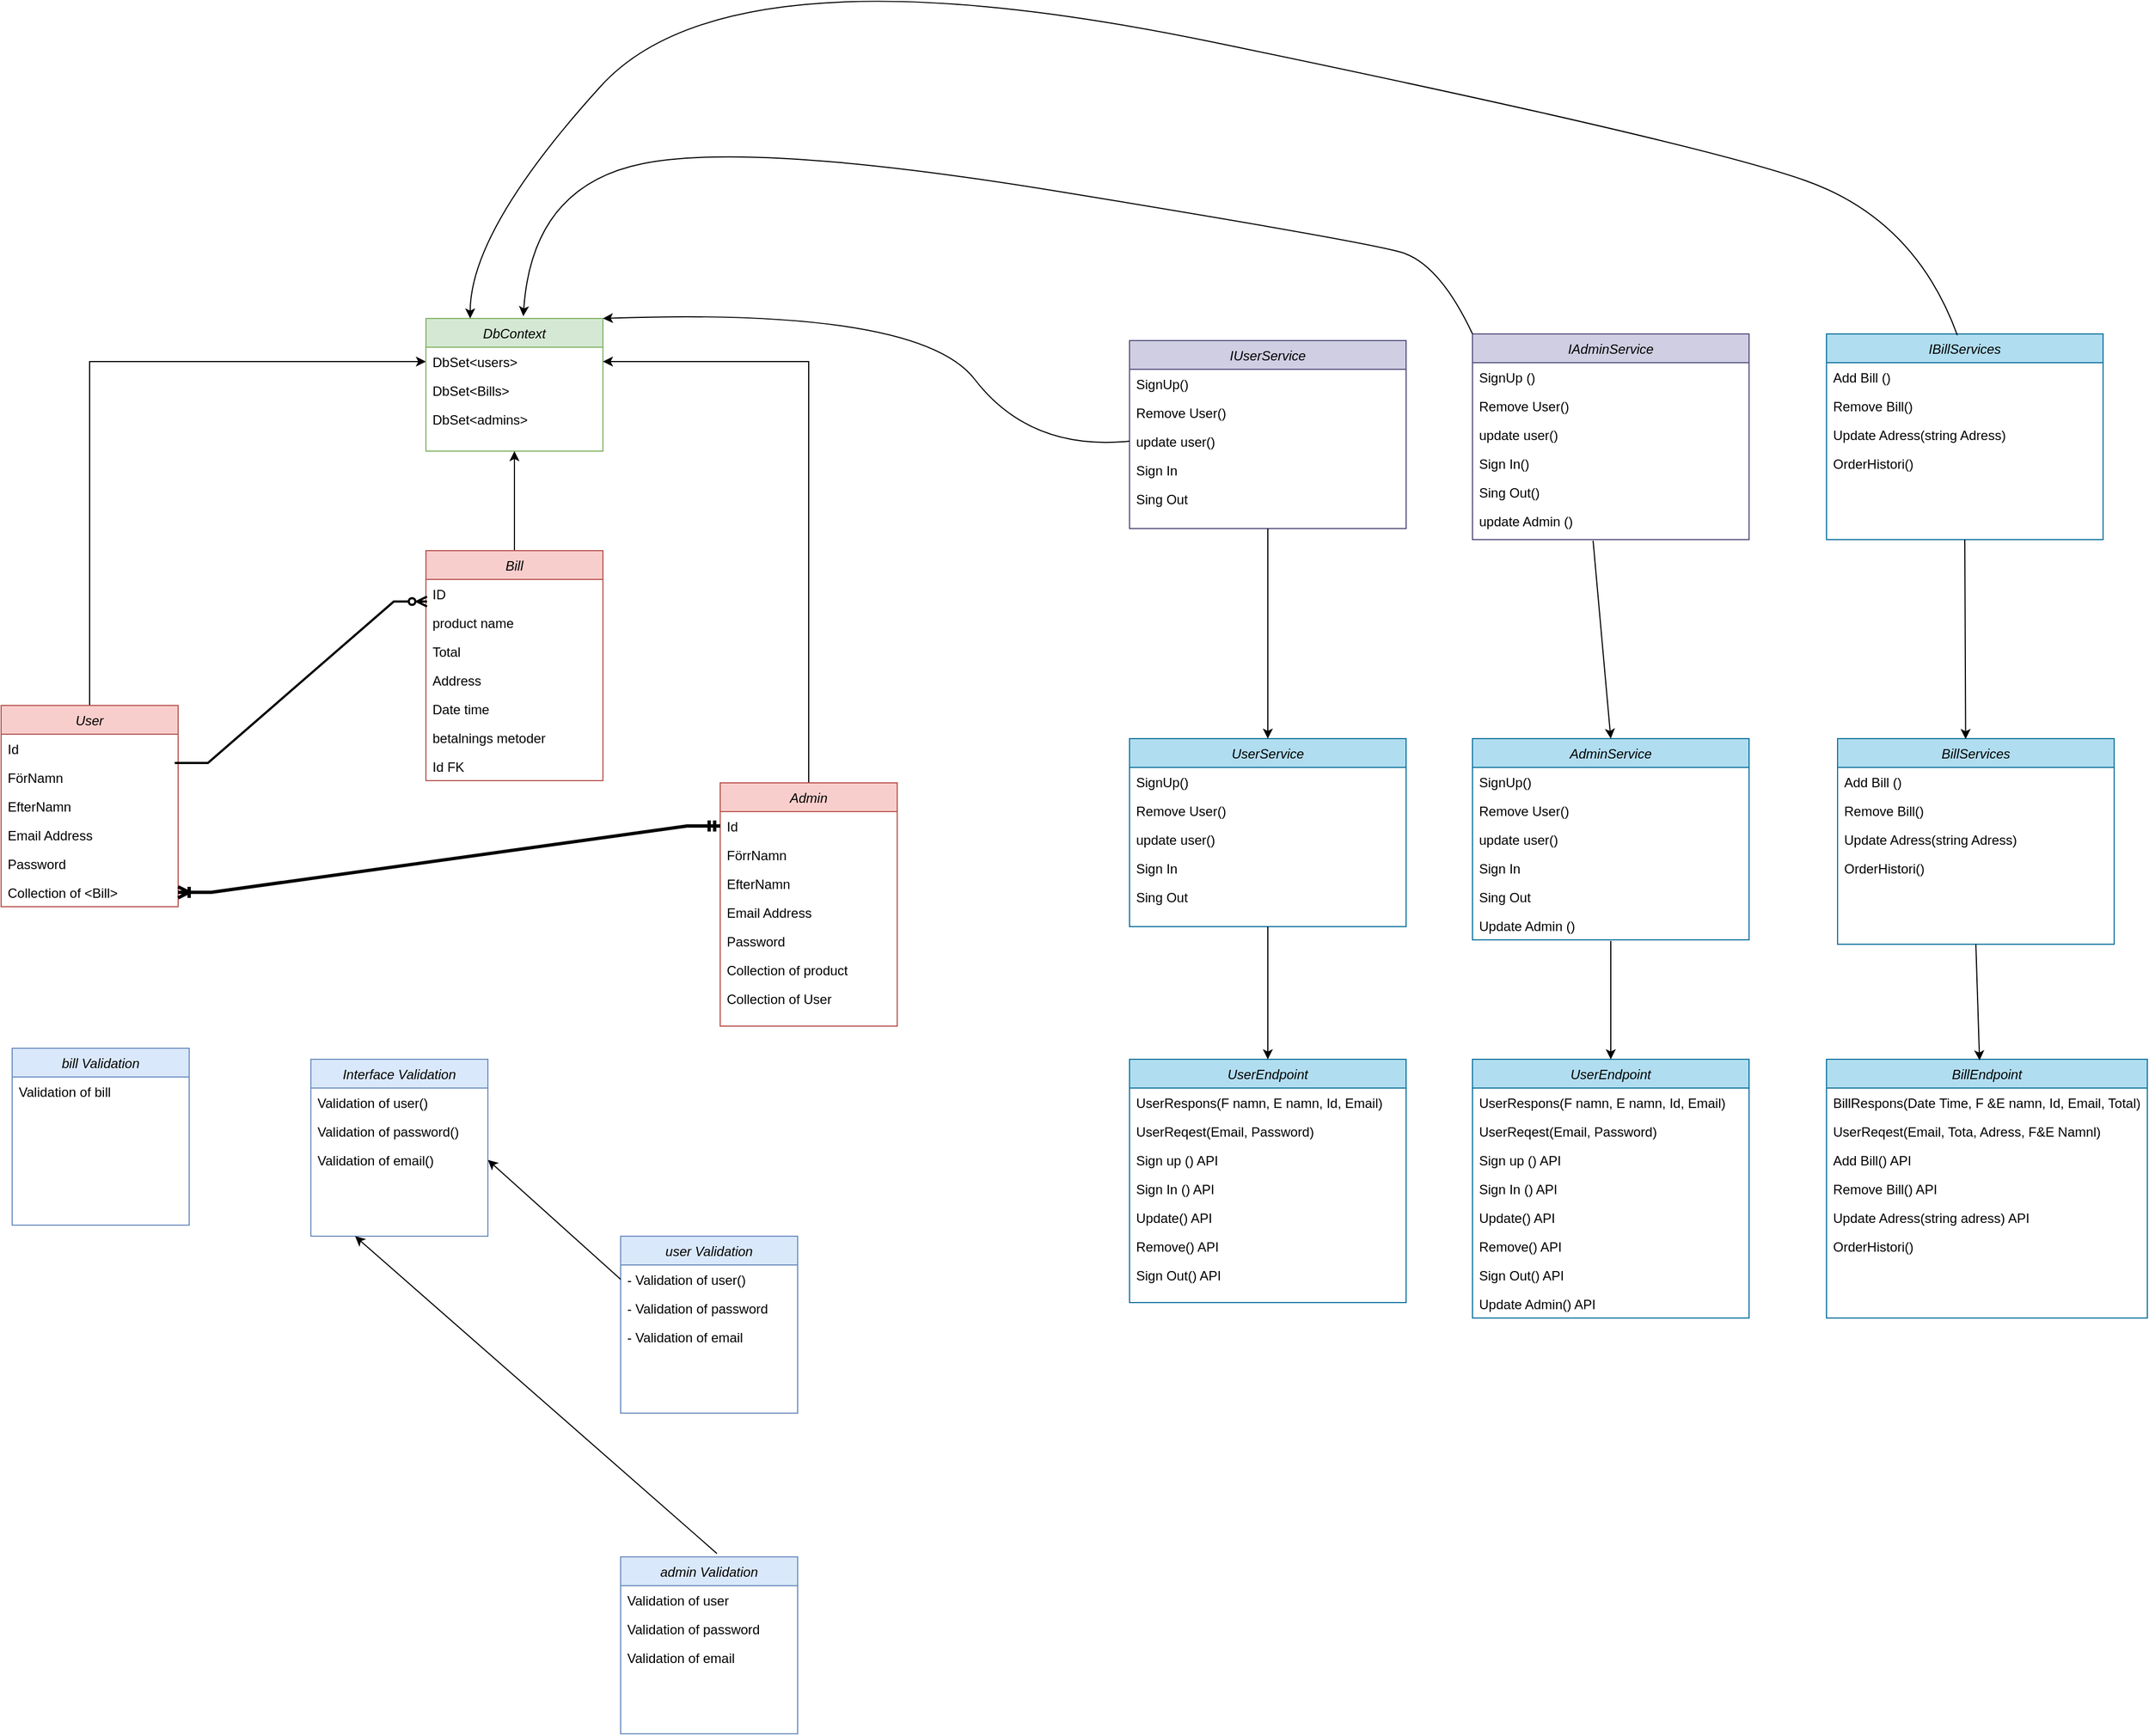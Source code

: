 <mxfile version="24.9.1" pages="3">
  <diagram id="C5RBs43oDa-KdzZeNtuy" name="Class diagram">
    <mxGraphModel dx="3585" dy="3139" grid="1" gridSize="10" guides="1" tooltips="1" connect="1" arrows="1" fold="1" page="1" pageScale="1" pageWidth="827" pageHeight="1169" math="0" shadow="0">
      <root>
        <mxCell id="WIyWlLk6GJQsqaUBKTNV-0" />
        <mxCell id="WIyWlLk6GJQsqaUBKTNV-1" parent="WIyWlLk6GJQsqaUBKTNV-0" />
        <mxCell id="Bd5RzdEb4boKIMRvsXRX-26" style="edgeStyle=orthogonalEdgeStyle;rounded=0;orthogonalLoop=1;jettySize=auto;html=1;exitX=0.5;exitY=0;exitDx=0;exitDy=0;entryX=0;entryY=0.5;entryDx=0;entryDy=0;" parent="WIyWlLk6GJQsqaUBKTNV-1" source="zkfFHV4jXpPFQw0GAbJ--0" target="Bd5RzdEb4boKIMRvsXRX-3" edge="1">
          <mxGeometry relative="1" as="geometry" />
        </mxCell>
        <mxCell id="zkfFHV4jXpPFQw0GAbJ--0" value="User" style="swimlane;fontStyle=2;align=center;verticalAlign=top;childLayout=stackLayout;horizontal=1;startSize=26;horizontalStack=0;resizeParent=1;resizeLast=0;collapsible=1;marginBottom=0;rounded=0;shadow=0;strokeWidth=1;fillColor=#f8cecc;strokeColor=#b85450;" parent="WIyWlLk6GJQsqaUBKTNV-1" vertex="1">
          <mxGeometry x="30" y="360" width="160" height="182" as="geometry">
            <mxRectangle x="30" y="360" width="160" height="26" as="alternateBounds" />
          </mxGeometry>
        </mxCell>
        <mxCell id="Bd5RzdEb4boKIMRvsXRX-32" value="Id" style="text;align=left;verticalAlign=top;spacingLeft=4;spacingRight=4;overflow=hidden;rotatable=0;points=[[0,0.5],[1,0.5]];portConstraint=eastwest;rounded=0;shadow=0;html=0;" parent="zkfFHV4jXpPFQw0GAbJ--0" vertex="1">
          <mxGeometry y="26" width="160" height="26" as="geometry" />
        </mxCell>
        <mxCell id="zkfFHV4jXpPFQw0GAbJ--1" value="FörNamn" style="text;align=left;verticalAlign=top;spacingLeft=4;spacingRight=4;overflow=hidden;rotatable=0;points=[[0,0.5],[1,0.5]];portConstraint=eastwest;" parent="zkfFHV4jXpPFQw0GAbJ--0" vertex="1">
          <mxGeometry y="52" width="160" height="26" as="geometry" />
        </mxCell>
        <mxCell id="zkfFHV4jXpPFQw0GAbJ--2" value="EfterNamn" style="text;align=left;verticalAlign=top;spacingLeft=4;spacingRight=4;overflow=hidden;rotatable=0;points=[[0,0.5],[1,0.5]];portConstraint=eastwest;rounded=0;shadow=0;html=0;" parent="zkfFHV4jXpPFQw0GAbJ--0" vertex="1">
          <mxGeometry y="78" width="160" height="26" as="geometry" />
        </mxCell>
        <mxCell id="zkfFHV4jXpPFQw0GAbJ--3" value="Email Address" style="text;align=left;verticalAlign=top;spacingLeft=4;spacingRight=4;overflow=hidden;rotatable=0;points=[[0,0.5],[1,0.5]];portConstraint=eastwest;rounded=0;shadow=0;html=0;" parent="zkfFHV4jXpPFQw0GAbJ--0" vertex="1">
          <mxGeometry y="104" width="160" height="26" as="geometry" />
        </mxCell>
        <mxCell id="Bd5RzdEb4boKIMRvsXRX-30" value="Password" style="text;align=left;verticalAlign=top;spacingLeft=4;spacingRight=4;overflow=hidden;rotatable=0;points=[[0,0.5],[1,0.5]];portConstraint=eastwest;rounded=0;shadow=0;html=0;" parent="zkfFHV4jXpPFQw0GAbJ--0" vertex="1">
          <mxGeometry y="130" width="160" height="26" as="geometry" />
        </mxCell>
        <mxCell id="Bd5RzdEb4boKIMRvsXRX-38" value="Collection of &lt;Bill&gt;" style="text;align=left;verticalAlign=top;spacingLeft=4;spacingRight=4;overflow=hidden;rotatable=0;points=[[0,0.5],[1,0.5]];portConstraint=eastwest;rounded=0;shadow=0;html=0;" parent="zkfFHV4jXpPFQw0GAbJ--0" vertex="1">
          <mxGeometry y="156" width="160" height="26" as="geometry" />
        </mxCell>
        <mxCell id="Bd5RzdEb4boKIMRvsXRX-1" value="DbContext" style="swimlane;fontStyle=2;align=center;verticalAlign=top;childLayout=stackLayout;horizontal=1;startSize=26;horizontalStack=0;resizeParent=1;resizeLast=0;collapsible=1;marginBottom=0;rounded=0;shadow=0;strokeWidth=1;fillColor=#d5e8d4;strokeColor=#82b366;" parent="WIyWlLk6GJQsqaUBKTNV-1" vertex="1">
          <mxGeometry x="414" y="10" width="160" height="120" as="geometry">
            <mxRectangle x="230" y="140" width="160" height="26" as="alternateBounds" />
          </mxGeometry>
        </mxCell>
        <mxCell id="Bd5RzdEb4boKIMRvsXRX-3" value="DbSet&lt;users&gt;" style="text;align=left;verticalAlign=top;spacingLeft=4;spacingRight=4;overflow=hidden;rotatable=0;points=[[0,0.5],[1,0.5]];portConstraint=eastwest;rounded=0;shadow=0;html=0;" parent="Bd5RzdEb4boKIMRvsXRX-1" vertex="1">
          <mxGeometry y="26" width="160" height="26" as="geometry" />
        </mxCell>
        <mxCell id="Bd5RzdEb4boKIMRvsXRX-47" value="DbSet&lt;Bills&gt;" style="text;align=left;verticalAlign=top;spacingLeft=4;spacingRight=4;overflow=hidden;rotatable=0;points=[[0,0.5],[1,0.5]];portConstraint=eastwest;rounded=0;shadow=0;html=0;" parent="Bd5RzdEb4boKIMRvsXRX-1" vertex="1">
          <mxGeometry y="52" width="160" height="26" as="geometry" />
        </mxCell>
        <mxCell id="Bd5RzdEb4boKIMRvsXRX-48" value="DbSet&lt;admins&gt;" style="text;align=left;verticalAlign=top;spacingLeft=4;spacingRight=4;overflow=hidden;rotatable=0;points=[[0,0.5],[1,0.5]];portConstraint=eastwest;rounded=0;shadow=0;html=0;" parent="Bd5RzdEb4boKIMRvsXRX-1" vertex="1">
          <mxGeometry y="78" width="160" height="26" as="geometry" />
        </mxCell>
        <mxCell id="Bd5RzdEb4boKIMRvsXRX-27" style="edgeStyle=orthogonalEdgeStyle;rounded=0;orthogonalLoop=1;jettySize=auto;html=1;exitX=0.5;exitY=0;exitDx=0;exitDy=0;entryX=0.5;entryY=1;entryDx=0;entryDy=0;" parent="WIyWlLk6GJQsqaUBKTNV-1" source="Bd5RzdEb4boKIMRvsXRX-8" target="Bd5RzdEb4boKIMRvsXRX-1" edge="1">
          <mxGeometry relative="1" as="geometry" />
        </mxCell>
        <mxCell id="Bd5RzdEb4boKIMRvsXRX-8" value="Bill" style="swimlane;fontStyle=2;align=center;verticalAlign=top;childLayout=stackLayout;horizontal=1;startSize=26;horizontalStack=0;resizeParent=1;resizeLast=0;collapsible=1;marginBottom=0;rounded=0;shadow=0;strokeWidth=1;fillColor=#f8cecc;strokeColor=#b85450;" parent="WIyWlLk6GJQsqaUBKTNV-1" vertex="1">
          <mxGeometry x="414" y="220" width="160" height="208" as="geometry">
            <mxRectangle x="414" y="220" width="160" height="26" as="alternateBounds" />
          </mxGeometry>
        </mxCell>
        <mxCell id="Bd5RzdEb4boKIMRvsXRX-9" value="ID" style="text;align=left;verticalAlign=top;spacingLeft=4;spacingRight=4;overflow=hidden;rotatable=0;points=[[0,0.5],[1,0.5]];portConstraint=eastwest;" parent="Bd5RzdEb4boKIMRvsXRX-8" vertex="1">
          <mxGeometry y="26" width="160" height="26" as="geometry" />
        </mxCell>
        <mxCell id="Bd5RzdEb4boKIMRvsXRX-10" value="product name" style="text;align=left;verticalAlign=top;spacingLeft=4;spacingRight=4;overflow=hidden;rotatable=0;points=[[0,0.5],[1,0.5]];portConstraint=eastwest;rounded=0;shadow=0;html=0;" parent="Bd5RzdEb4boKIMRvsXRX-8" vertex="1">
          <mxGeometry y="52" width="160" height="26" as="geometry" />
        </mxCell>
        <mxCell id="Bd5RzdEb4boKIMRvsXRX-37" value="Total" style="text;align=left;verticalAlign=top;spacingLeft=4;spacingRight=4;overflow=hidden;rotatable=0;points=[[0,0.5],[1,0.5]];portConstraint=eastwest;rounded=0;shadow=0;html=0;" parent="Bd5RzdEb4boKIMRvsXRX-8" vertex="1">
          <mxGeometry y="78" width="160" height="26" as="geometry" />
        </mxCell>
        <mxCell id="Bd5RzdEb4boKIMRvsXRX-11" value="Address" style="text;align=left;verticalAlign=top;spacingLeft=4;spacingRight=4;overflow=hidden;rotatable=0;points=[[0,0.5],[1,0.5]];portConstraint=eastwest;rounded=0;shadow=0;html=0;" parent="Bd5RzdEb4boKIMRvsXRX-8" vertex="1">
          <mxGeometry y="104" width="160" height="26" as="geometry" />
        </mxCell>
        <mxCell id="Bd5RzdEb4boKIMRvsXRX-33" value="Date time " style="text;align=left;verticalAlign=top;spacingLeft=4;spacingRight=4;overflow=hidden;rotatable=0;points=[[0,0.5],[1,0.5]];portConstraint=eastwest;rounded=0;shadow=0;html=0;" parent="Bd5RzdEb4boKIMRvsXRX-8" vertex="1">
          <mxGeometry y="130" width="160" height="26" as="geometry" />
        </mxCell>
        <mxCell id="Bd5RzdEb4boKIMRvsXRX-49" value="betalnings metoder" style="text;align=left;verticalAlign=top;spacingLeft=4;spacingRight=4;overflow=hidden;rotatable=0;points=[[0,0.5],[1,0.5]];portConstraint=eastwest;rounded=0;shadow=0;html=0;" parent="Bd5RzdEb4boKIMRvsXRX-8" vertex="1">
          <mxGeometry y="156" width="160" height="26" as="geometry" />
        </mxCell>
        <mxCell id="Bd5RzdEb4boKIMRvsXRX-39" value="Id FK " style="text;align=left;verticalAlign=top;spacingLeft=4;spacingRight=4;overflow=hidden;rotatable=0;points=[[0,0.5],[1,0.5]];portConstraint=eastwest;rounded=0;shadow=0;html=0;" parent="Bd5RzdEb4boKIMRvsXRX-8" vertex="1">
          <mxGeometry y="182" width="160" height="26" as="geometry" />
        </mxCell>
        <mxCell id="Bd5RzdEb4boKIMRvsXRX-28" style="edgeStyle=orthogonalEdgeStyle;rounded=0;orthogonalLoop=1;jettySize=auto;html=1;exitX=0.5;exitY=0;exitDx=0;exitDy=0;entryX=1;entryY=0.5;entryDx=0;entryDy=0;" parent="WIyWlLk6GJQsqaUBKTNV-1" source="Bd5RzdEb4boKIMRvsXRX-14" target="Bd5RzdEb4boKIMRvsXRX-3" edge="1">
          <mxGeometry relative="1" as="geometry" />
        </mxCell>
        <mxCell id="Bd5RzdEb4boKIMRvsXRX-14" value="Admin" style="swimlane;fontStyle=2;align=center;verticalAlign=top;childLayout=stackLayout;horizontal=1;startSize=26;horizontalStack=0;resizeParent=1;resizeLast=0;collapsible=1;marginBottom=0;rounded=0;shadow=0;strokeWidth=1;fillColor=#f8cecc;strokeColor=#b85450;" parent="WIyWlLk6GJQsqaUBKTNV-1" vertex="1">
          <mxGeometry x="680" y="430" width="160" height="220" as="geometry">
            <mxRectangle x="680" y="430" width="160" height="26" as="alternateBounds" />
          </mxGeometry>
        </mxCell>
        <mxCell id="Bd5RzdEb4boKIMRvsXRX-15" value="Id" style="text;align=left;verticalAlign=top;spacingLeft=4;spacingRight=4;overflow=hidden;rotatable=0;points=[[0,0.5],[1,0.5]];portConstraint=eastwest;" parent="Bd5RzdEb4boKIMRvsXRX-14" vertex="1">
          <mxGeometry y="26" width="160" height="26" as="geometry" />
        </mxCell>
        <mxCell id="Bd5RzdEb4boKIMRvsXRX-16" value="FörrNamn" style="text;align=left;verticalAlign=top;spacingLeft=4;spacingRight=4;overflow=hidden;rotatable=0;points=[[0,0.5],[1,0.5]];portConstraint=eastwest;rounded=0;shadow=0;html=0;" parent="Bd5RzdEb4boKIMRvsXRX-14" vertex="1">
          <mxGeometry y="52" width="160" height="26" as="geometry" />
        </mxCell>
        <mxCell id="Bd5RzdEb4boKIMRvsXRX-17" value="EfterNamn" style="text;align=left;verticalAlign=top;spacingLeft=4;spacingRight=4;overflow=hidden;rotatable=0;points=[[0,0.5],[1,0.5]];portConstraint=eastwest;rounded=0;shadow=0;html=0;" parent="Bd5RzdEb4boKIMRvsXRX-14" vertex="1">
          <mxGeometry y="78" width="160" height="26" as="geometry" />
        </mxCell>
        <mxCell id="Bd5RzdEb4boKIMRvsXRX-40" value="Email Address" style="text;align=left;verticalAlign=top;spacingLeft=4;spacingRight=4;overflow=hidden;rotatable=0;points=[[0,0.5],[1,0.5]];portConstraint=eastwest;rounded=0;shadow=0;html=0;" parent="Bd5RzdEb4boKIMRvsXRX-14" vertex="1">
          <mxGeometry y="104" width="160" height="26" as="geometry" />
        </mxCell>
        <mxCell id="Bd5RzdEb4boKIMRvsXRX-41" value="Password" style="text;align=left;verticalAlign=top;spacingLeft=4;spacingRight=4;overflow=hidden;rotatable=0;points=[[0,0.5],[1,0.5]];portConstraint=eastwest;rounded=0;shadow=0;html=0;" parent="Bd5RzdEb4boKIMRvsXRX-14" vertex="1">
          <mxGeometry y="130" width="160" height="26" as="geometry" />
        </mxCell>
        <mxCell id="Bd5RzdEb4boKIMRvsXRX-43" value="Collection of product " style="text;align=left;verticalAlign=top;spacingLeft=4;spacingRight=4;overflow=hidden;rotatable=0;points=[[0,0.5],[1,0.5]];portConstraint=eastwest;rounded=0;shadow=0;html=0;" parent="Bd5RzdEb4boKIMRvsXRX-14" vertex="1">
          <mxGeometry y="156" width="160" height="26" as="geometry" />
        </mxCell>
        <mxCell id="Bd5RzdEb4boKIMRvsXRX-44" value="Collection of User " style="text;align=left;verticalAlign=top;spacingLeft=4;spacingRight=4;overflow=hidden;rotatable=0;points=[[0,0.5],[1,0.5]];portConstraint=eastwest;rounded=0;shadow=0;html=0;" parent="Bd5RzdEb4boKIMRvsXRX-14" vertex="1">
          <mxGeometry y="182" width="160" height="26" as="geometry" />
        </mxCell>
        <mxCell id="Bd5RzdEb4boKIMRvsXRX-34" value="" style="edgeStyle=entityRelationEdgeStyle;fontSize=12;html=1;endArrow=ERzeroToMany;endFill=1;rounded=0;exitX=0.981;exitY=1;exitDx=0;exitDy=0;exitPerimeter=0;strokeWidth=2;entryX=0.006;entryY=0.769;entryDx=0;entryDy=0;entryPerimeter=0;" parent="WIyWlLk6GJQsqaUBKTNV-1" source="Bd5RzdEb4boKIMRvsXRX-32" target="Bd5RzdEb4boKIMRvsXRX-9" edge="1">
          <mxGeometry width="100" height="100" relative="1" as="geometry">
            <mxPoint x="310" y="460" as="sourcePoint" />
            <mxPoint x="410" y="360" as="targetPoint" />
          </mxGeometry>
        </mxCell>
        <mxCell id="Bd5RzdEb4boKIMRvsXRX-46" value="" style="edgeStyle=entityRelationEdgeStyle;fontSize=12;html=1;endArrow=ERoneToMany;startArrow=ERmandOne;rounded=0;strokeWidth=3;entryX=1;entryY=0.5;entryDx=0;entryDy=0;" parent="WIyWlLk6GJQsqaUBKTNV-1" source="Bd5RzdEb4boKIMRvsXRX-15" target="Bd5RzdEb4boKIMRvsXRX-38" edge="1">
          <mxGeometry width="100" height="100" relative="1" as="geometry">
            <mxPoint x="880" y="511.99" as="sourcePoint" />
            <mxPoint x="200" y="481.998" as="targetPoint" />
          </mxGeometry>
        </mxCell>
        <mxCell id="Bd5RzdEb4boKIMRvsXRX-50" value="Interface Validation" style="swimlane;fontStyle=2;align=center;verticalAlign=top;childLayout=stackLayout;horizontal=1;startSize=26;horizontalStack=0;resizeParent=1;resizeLast=0;collapsible=1;marginBottom=0;rounded=0;shadow=0;strokeWidth=1;fillColor=#dae8fc;strokeColor=#6c8ebf;" parent="WIyWlLk6GJQsqaUBKTNV-1" vertex="1">
          <mxGeometry x="310" y="680" width="160" height="160" as="geometry">
            <mxRectangle x="310" y="680" width="160" height="26" as="alternateBounds" />
          </mxGeometry>
        </mxCell>
        <mxCell id="Bd5RzdEb4boKIMRvsXRX-51" value="Validation of user()" style="text;align=left;verticalAlign=top;spacingLeft=4;spacingRight=4;overflow=hidden;rotatable=0;points=[[0,0.5],[1,0.5]];portConstraint=eastwest;rounded=0;shadow=0;html=0;" parent="Bd5RzdEb4boKIMRvsXRX-50" vertex="1">
          <mxGeometry y="26" width="160" height="26" as="geometry" />
        </mxCell>
        <mxCell id="Bd5RzdEb4boKIMRvsXRX-54" value="Validation of password()" style="text;align=left;verticalAlign=top;spacingLeft=4;spacingRight=4;overflow=hidden;rotatable=0;points=[[0,0.5],[1,0.5]];portConstraint=eastwest;rounded=0;shadow=0;html=0;" parent="Bd5RzdEb4boKIMRvsXRX-50" vertex="1">
          <mxGeometry y="52" width="160" height="26" as="geometry" />
        </mxCell>
        <mxCell id="Bd5RzdEb4boKIMRvsXRX-55" value="Validation of email()" style="text;align=left;verticalAlign=top;spacingLeft=4;spacingRight=4;overflow=hidden;rotatable=0;points=[[0,0.5],[1,0.5]];portConstraint=eastwest;rounded=0;shadow=0;html=0;" parent="Bd5RzdEb4boKIMRvsXRX-50" vertex="1">
          <mxGeometry y="78" width="160" height="26" as="geometry" />
        </mxCell>
        <mxCell id="Bd5RzdEb4boKIMRvsXRX-57" value="user Validation" style="swimlane;fontStyle=2;align=center;verticalAlign=top;childLayout=stackLayout;horizontal=1;startSize=26;horizontalStack=0;resizeParent=1;resizeLast=0;collapsible=1;marginBottom=0;rounded=0;shadow=0;strokeWidth=1;fillColor=#dae8fc;strokeColor=#6c8ebf;" parent="WIyWlLk6GJQsqaUBKTNV-1" vertex="1">
          <mxGeometry x="590" y="840" width="160" height="160" as="geometry">
            <mxRectangle x="590" y="840" width="160" height="26" as="alternateBounds" />
          </mxGeometry>
        </mxCell>
        <mxCell id="Bd5RzdEb4boKIMRvsXRX-58" value="- Validation of user()" style="text;align=left;verticalAlign=top;spacingLeft=4;spacingRight=4;overflow=hidden;rotatable=0;points=[[0,0.5],[1,0.5]];portConstraint=eastwest;rounded=0;shadow=0;html=0;" parent="Bd5RzdEb4boKIMRvsXRX-57" vertex="1">
          <mxGeometry y="26" width="160" height="26" as="geometry" />
        </mxCell>
        <mxCell id="Bd5RzdEb4boKIMRvsXRX-60" value="- Validation of password" style="text;align=left;verticalAlign=top;spacingLeft=4;spacingRight=4;overflow=hidden;rotatable=0;points=[[0,0.5],[1,0.5]];portConstraint=eastwest;rounded=0;shadow=0;html=0;" parent="Bd5RzdEb4boKIMRvsXRX-57" vertex="1">
          <mxGeometry y="52" width="160" height="26" as="geometry" />
        </mxCell>
        <mxCell id="Bd5RzdEb4boKIMRvsXRX-61" value="- Validation of email" style="text;align=left;verticalAlign=top;spacingLeft=4;spacingRight=4;overflow=hidden;rotatable=0;points=[[0,0.5],[1,0.5]];portConstraint=eastwest;rounded=0;shadow=0;html=0;" parent="Bd5RzdEb4boKIMRvsXRX-57" vertex="1">
          <mxGeometry y="78" width="160" height="26" as="geometry" />
        </mxCell>
        <mxCell id="Bd5RzdEb4boKIMRvsXRX-62" value="admin Validation" style="swimlane;fontStyle=2;align=center;verticalAlign=top;childLayout=stackLayout;horizontal=1;startSize=26;horizontalStack=0;resizeParent=1;resizeLast=0;collapsible=1;marginBottom=0;rounded=0;shadow=0;strokeWidth=1;fillColor=#dae8fc;strokeColor=#6c8ebf;" parent="WIyWlLk6GJQsqaUBKTNV-1" vertex="1">
          <mxGeometry x="590" y="1130" width="160" height="160" as="geometry">
            <mxRectangle x="590" y="1130" width="160" height="26" as="alternateBounds" />
          </mxGeometry>
        </mxCell>
        <mxCell id="Bd5RzdEb4boKIMRvsXRX-63" value="Validation of user" style="text;align=left;verticalAlign=top;spacingLeft=4;spacingRight=4;overflow=hidden;rotatable=0;points=[[0,0.5],[1,0.5]];portConstraint=eastwest;rounded=0;shadow=0;html=0;" parent="Bd5RzdEb4boKIMRvsXRX-62" vertex="1">
          <mxGeometry y="26" width="160" height="26" as="geometry" />
        </mxCell>
        <mxCell id="Bd5RzdEb4boKIMRvsXRX-65" value="Validation of password" style="text;align=left;verticalAlign=top;spacingLeft=4;spacingRight=4;overflow=hidden;rotatable=0;points=[[0,0.5],[1,0.5]];portConstraint=eastwest;rounded=0;shadow=0;html=0;" parent="Bd5RzdEb4boKIMRvsXRX-62" vertex="1">
          <mxGeometry y="52" width="160" height="26" as="geometry" />
        </mxCell>
        <mxCell id="Bd5RzdEb4boKIMRvsXRX-66" value="Validation of email" style="text;align=left;verticalAlign=top;spacingLeft=4;spacingRight=4;overflow=hidden;rotatable=0;points=[[0,0.5],[1,0.5]];portConstraint=eastwest;rounded=0;shadow=0;html=0;" parent="Bd5RzdEb4boKIMRvsXRX-62" vertex="1">
          <mxGeometry y="78" width="160" height="26" as="geometry" />
        </mxCell>
        <mxCell id="Bd5RzdEb4boKIMRvsXRX-67" value="bill Validation" style="swimlane;fontStyle=2;align=center;verticalAlign=top;childLayout=stackLayout;horizontal=1;startSize=26;horizontalStack=0;resizeParent=1;resizeLast=0;collapsible=1;marginBottom=0;rounded=0;shadow=0;strokeWidth=1;fillColor=#dae8fc;strokeColor=#6c8ebf;" parent="WIyWlLk6GJQsqaUBKTNV-1" vertex="1">
          <mxGeometry x="40" y="670" width="160" height="160" as="geometry">
            <mxRectangle x="40" y="670" width="160" height="26" as="alternateBounds" />
          </mxGeometry>
        </mxCell>
        <mxCell id="Bd5RzdEb4boKIMRvsXRX-69" value="Validation of bill" style="text;align=left;verticalAlign=top;spacingLeft=4;spacingRight=4;overflow=hidden;rotatable=0;points=[[0,0.5],[1,0.5]];portConstraint=eastwest;rounded=0;shadow=0;html=0;" parent="Bd5RzdEb4boKIMRvsXRX-67" vertex="1">
          <mxGeometry y="26" width="160" height="26" as="geometry" />
        </mxCell>
        <mxCell id="Bd5RzdEb4boKIMRvsXRX-76" value="" style="endArrow=classic;html=1;rounded=0;entryX=0.25;entryY=1;entryDx=0;entryDy=0;exitX=0.544;exitY=-0.019;exitDx=0;exitDy=0;exitPerimeter=0;" parent="WIyWlLk6GJQsqaUBKTNV-1" source="Bd5RzdEb4boKIMRvsXRX-62" target="Bd5RzdEb4boKIMRvsXRX-50" edge="1">
          <mxGeometry width="50" height="50" relative="1" as="geometry">
            <mxPoint x="240" y="880" as="sourcePoint" />
            <mxPoint x="290" y="830" as="targetPoint" />
          </mxGeometry>
        </mxCell>
        <mxCell id="Bd5RzdEb4boKIMRvsXRX-77" value="" style="endArrow=classic;html=1;rounded=0;entryX=1;entryY=0.5;entryDx=0;entryDy=0;exitX=0;exitY=0.5;exitDx=0;exitDy=0;" parent="WIyWlLk6GJQsqaUBKTNV-1" source="Bd5RzdEb4boKIMRvsXRX-58" target="Bd5RzdEb4boKIMRvsXRX-55" edge="1">
          <mxGeometry width="50" height="50" relative="1" as="geometry">
            <mxPoint x="524" y="840" as="sourcePoint" />
            <mxPoint x="574" y="790" as="targetPoint" />
          </mxGeometry>
        </mxCell>
        <mxCell id="Bd5RzdEb4boKIMRvsXRX-78" value="UserEndpoint" style="swimlane;fontStyle=2;align=center;verticalAlign=top;childLayout=stackLayout;horizontal=1;startSize=26;horizontalStack=0;resizeParent=1;resizeLast=0;collapsible=1;marginBottom=0;rounded=0;shadow=0;strokeWidth=1;fillColor=#b1ddf0;strokeColor=#10739e;" parent="WIyWlLk6GJQsqaUBKTNV-1" vertex="1">
          <mxGeometry x="1050" y="680" width="250" height="220" as="geometry">
            <mxRectangle x="1050" y="680" width="160" height="26" as="alternateBounds" />
          </mxGeometry>
        </mxCell>
        <mxCell id="Bd5RzdEb4boKIMRvsXRX-79" value="UserRespons(F namn, E namn, Id, Email)" style="text;align=left;verticalAlign=top;spacingLeft=4;spacingRight=4;overflow=hidden;rotatable=0;points=[[0,0.5],[1,0.5]];portConstraint=eastwest;" parent="Bd5RzdEb4boKIMRvsXRX-78" vertex="1">
          <mxGeometry y="26" width="250" height="26" as="geometry" />
        </mxCell>
        <mxCell id="Bd5RzdEb4boKIMRvsXRX-80" value="UserReqest(Email, Password)" style="text;align=left;verticalAlign=top;spacingLeft=4;spacingRight=4;overflow=hidden;rotatable=0;points=[[0,0.5],[1,0.5]];portConstraint=eastwest;rounded=0;shadow=0;html=0;" parent="Bd5RzdEb4boKIMRvsXRX-78" vertex="1">
          <mxGeometry y="52" width="250" height="26" as="geometry" />
        </mxCell>
        <mxCell id="Bd5RzdEb4boKIMRvsXRX-81" value="Sign up () API" style="text;align=left;verticalAlign=top;spacingLeft=4;spacingRight=4;overflow=hidden;rotatable=0;points=[[0,0.5],[1,0.5]];portConstraint=eastwest;rounded=0;shadow=0;html=0;" parent="Bd5RzdEb4boKIMRvsXRX-78" vertex="1">
          <mxGeometry y="78" width="250" height="26" as="geometry" />
        </mxCell>
        <mxCell id="Bd5RzdEb4boKIMRvsXRX-82" value="Sign In () API" style="text;align=left;verticalAlign=top;spacingLeft=4;spacingRight=4;overflow=hidden;rotatable=0;points=[[0,0.5],[1,0.5]];portConstraint=eastwest;rounded=0;shadow=0;html=0;" parent="Bd5RzdEb4boKIMRvsXRX-78" vertex="1">
          <mxGeometry y="104" width="250" height="26" as="geometry" />
        </mxCell>
        <mxCell id="Bd5RzdEb4boKIMRvsXRX-83" value="Update() API" style="text;align=left;verticalAlign=top;spacingLeft=4;spacingRight=4;overflow=hidden;rotatable=0;points=[[0,0.5],[1,0.5]];portConstraint=eastwest;rounded=0;shadow=0;html=0;" parent="Bd5RzdEb4boKIMRvsXRX-78" vertex="1">
          <mxGeometry y="130" width="250" height="26" as="geometry" />
        </mxCell>
        <mxCell id="Bd5RzdEb4boKIMRvsXRX-84" value="Remove() API" style="text;align=left;verticalAlign=top;spacingLeft=4;spacingRight=4;overflow=hidden;rotatable=0;points=[[0,0.5],[1,0.5]];portConstraint=eastwest;rounded=0;shadow=0;html=0;" parent="Bd5RzdEb4boKIMRvsXRX-78" vertex="1">
          <mxGeometry y="156" width="250" height="26" as="geometry" />
        </mxCell>
        <mxCell id="Bd5RzdEb4boKIMRvsXRX-85" value="Sign Out() API" style="text;align=left;verticalAlign=top;spacingLeft=4;spacingRight=4;overflow=hidden;rotatable=0;points=[[0,0.5],[1,0.5]];portConstraint=eastwest;rounded=0;shadow=0;html=0;" parent="Bd5RzdEb4boKIMRvsXRX-78" vertex="1">
          <mxGeometry y="182" width="250" height="26" as="geometry" />
        </mxCell>
        <mxCell id="Bd5RzdEb4boKIMRvsXRX-86" value="UserService" style="swimlane;fontStyle=2;align=center;verticalAlign=top;childLayout=stackLayout;horizontal=1;startSize=26;horizontalStack=0;resizeParent=1;resizeLast=0;collapsible=1;marginBottom=0;rounded=0;shadow=0;strokeWidth=1;fillColor=#b1ddf0;strokeColor=#10739e;" parent="WIyWlLk6GJQsqaUBKTNV-1" vertex="1">
          <mxGeometry x="1050" y="390" width="250" height="170" as="geometry">
            <mxRectangle x="1050" y="680" width="160" height="26" as="alternateBounds" />
          </mxGeometry>
        </mxCell>
        <mxCell id="Bd5RzdEb4boKIMRvsXRX-87" value="SignUp()" style="text;align=left;verticalAlign=top;spacingLeft=4;spacingRight=4;overflow=hidden;rotatable=0;points=[[0,0.5],[1,0.5]];portConstraint=eastwest;" parent="Bd5RzdEb4boKIMRvsXRX-86" vertex="1">
          <mxGeometry y="26" width="250" height="26" as="geometry" />
        </mxCell>
        <mxCell id="Bd5RzdEb4boKIMRvsXRX-88" value="Remove User()" style="text;align=left;verticalAlign=top;spacingLeft=4;spacingRight=4;overflow=hidden;rotatable=0;points=[[0,0.5],[1,0.5]];portConstraint=eastwest;rounded=0;shadow=0;html=0;" parent="Bd5RzdEb4boKIMRvsXRX-86" vertex="1">
          <mxGeometry y="52" width="250" height="26" as="geometry" />
        </mxCell>
        <mxCell id="Bd5RzdEb4boKIMRvsXRX-89" value="update user()" style="text;align=left;verticalAlign=top;spacingLeft=4;spacingRight=4;overflow=hidden;rotatable=0;points=[[0,0.5],[1,0.5]];portConstraint=eastwest;rounded=0;shadow=0;html=0;" parent="Bd5RzdEb4boKIMRvsXRX-86" vertex="1">
          <mxGeometry y="78" width="250" height="26" as="geometry" />
        </mxCell>
        <mxCell id="Bd5RzdEb4boKIMRvsXRX-90" value="Sign In" style="text;align=left;verticalAlign=top;spacingLeft=4;spacingRight=4;overflow=hidden;rotatable=0;points=[[0,0.5],[1,0.5]];portConstraint=eastwest;rounded=0;shadow=0;html=0;" parent="Bd5RzdEb4boKIMRvsXRX-86" vertex="1">
          <mxGeometry y="104" width="250" height="26" as="geometry" />
        </mxCell>
        <mxCell id="Bd5RzdEb4boKIMRvsXRX-91" value="Sing Out" style="text;align=left;verticalAlign=top;spacingLeft=4;spacingRight=4;overflow=hidden;rotatable=0;points=[[0,0.5],[1,0.5]];portConstraint=eastwest;rounded=0;shadow=0;html=0;" parent="Bd5RzdEb4boKIMRvsXRX-86" vertex="1">
          <mxGeometry y="130" width="250" height="26" as="geometry" />
        </mxCell>
        <mxCell id="Bd5RzdEb4boKIMRvsXRX-94" value="IUserService" style="swimlane;fontStyle=2;align=center;verticalAlign=top;childLayout=stackLayout;horizontal=1;startSize=26;horizontalStack=0;resizeParent=1;resizeLast=0;collapsible=1;marginBottom=0;rounded=0;shadow=0;strokeWidth=1;fillColor=#d0cee2;strokeColor=#56517e;" parent="WIyWlLk6GJQsqaUBKTNV-1" vertex="1">
          <mxGeometry x="1050" y="30" width="250" height="170" as="geometry">
            <mxRectangle x="1050" y="680" width="160" height="26" as="alternateBounds" />
          </mxGeometry>
        </mxCell>
        <mxCell id="Bd5RzdEb4boKIMRvsXRX-95" value="SignUp()" style="text;align=left;verticalAlign=top;spacingLeft=4;spacingRight=4;overflow=hidden;rotatable=0;points=[[0,0.5],[1,0.5]];portConstraint=eastwest;" parent="Bd5RzdEb4boKIMRvsXRX-94" vertex="1">
          <mxGeometry y="26" width="250" height="26" as="geometry" />
        </mxCell>
        <mxCell id="Bd5RzdEb4boKIMRvsXRX-96" value="Remove User()" style="text;align=left;verticalAlign=top;spacingLeft=4;spacingRight=4;overflow=hidden;rotatable=0;points=[[0,0.5],[1,0.5]];portConstraint=eastwest;rounded=0;shadow=0;html=0;" parent="Bd5RzdEb4boKIMRvsXRX-94" vertex="1">
          <mxGeometry y="52" width="250" height="26" as="geometry" />
        </mxCell>
        <mxCell id="Bd5RzdEb4boKIMRvsXRX-97" value="update user()" style="text;align=left;verticalAlign=top;spacingLeft=4;spacingRight=4;overflow=hidden;rotatable=0;points=[[0,0.5],[1,0.5]];portConstraint=eastwest;rounded=0;shadow=0;html=0;" parent="Bd5RzdEb4boKIMRvsXRX-94" vertex="1">
          <mxGeometry y="78" width="250" height="26" as="geometry" />
        </mxCell>
        <mxCell id="Bd5RzdEb4boKIMRvsXRX-98" value="Sign In" style="text;align=left;verticalAlign=top;spacingLeft=4;spacingRight=4;overflow=hidden;rotatable=0;points=[[0,0.5],[1,0.5]];portConstraint=eastwest;rounded=0;shadow=0;html=0;" parent="Bd5RzdEb4boKIMRvsXRX-94" vertex="1">
          <mxGeometry y="104" width="250" height="26" as="geometry" />
        </mxCell>
        <mxCell id="Bd5RzdEb4boKIMRvsXRX-99" value="Sing Out" style="text;align=left;verticalAlign=top;spacingLeft=4;spacingRight=4;overflow=hidden;rotatable=0;points=[[0,0.5],[1,0.5]];portConstraint=eastwest;rounded=0;shadow=0;html=0;" parent="Bd5RzdEb4boKIMRvsXRX-94" vertex="1">
          <mxGeometry y="130" width="250" height="26" as="geometry" />
        </mxCell>
        <mxCell id="Bd5RzdEb4boKIMRvsXRX-102" value="" style="endArrow=classic;html=1;rounded=0;exitX=0.5;exitY=1;exitDx=0;exitDy=0;entryX=0.5;entryY=0;entryDx=0;entryDy=0;" parent="WIyWlLk6GJQsqaUBKTNV-1" source="Bd5RzdEb4boKIMRvsXRX-94" target="Bd5RzdEb4boKIMRvsXRX-86" edge="1">
          <mxGeometry width="50" height="50" relative="1" as="geometry">
            <mxPoint x="1190" y="260" as="sourcePoint" />
            <mxPoint x="1240" y="210" as="targetPoint" />
          </mxGeometry>
        </mxCell>
        <mxCell id="Bd5RzdEb4boKIMRvsXRX-104" value="" style="endArrow=classic;html=1;rounded=0;exitX=0.5;exitY=1;exitDx=0;exitDy=0;entryX=0.5;entryY=0;entryDx=0;entryDy=0;" parent="WIyWlLk6GJQsqaUBKTNV-1" source="Bd5RzdEb4boKIMRvsXRX-86" target="Bd5RzdEb4boKIMRvsXRX-78" edge="1">
          <mxGeometry width="50" height="50" relative="1" as="geometry">
            <mxPoint x="1120" y="640" as="sourcePoint" />
            <mxPoint x="1170" y="590" as="targetPoint" />
          </mxGeometry>
        </mxCell>
        <mxCell id="Bd5RzdEb4boKIMRvsXRX-107" value="" style="curved=1;endArrow=classic;html=1;rounded=0;entryX=1;entryY=0;entryDx=0;entryDy=0;exitX=0;exitY=0.5;exitDx=0;exitDy=0;" parent="WIyWlLk6GJQsqaUBKTNV-1" source="Bd5RzdEb4boKIMRvsXRX-97" target="Bd5RzdEb4boKIMRvsXRX-1" edge="1">
          <mxGeometry width="50" height="50" relative="1" as="geometry">
            <mxPoint x="910" y="130" as="sourcePoint" />
            <mxPoint x="960" y="80" as="targetPoint" />
            <Array as="points">
              <mxPoint x="960" y="130" />
              <mxPoint x="860" />
            </Array>
          </mxGeometry>
        </mxCell>
        <mxCell id="Bd5RzdEb4boKIMRvsXRX-108" value="IAdminService" style="swimlane;fontStyle=2;align=center;verticalAlign=top;childLayout=stackLayout;horizontal=1;startSize=26;horizontalStack=0;resizeParent=1;resizeLast=0;collapsible=1;marginBottom=0;rounded=0;shadow=0;strokeWidth=1;fillColor=#d0cee2;strokeColor=#56517e;" parent="WIyWlLk6GJQsqaUBKTNV-1" vertex="1">
          <mxGeometry x="1360" y="24" width="250" height="186" as="geometry">
            <mxRectangle x="1050" y="680" width="160" height="26" as="alternateBounds" />
          </mxGeometry>
        </mxCell>
        <mxCell id="Bd5RzdEb4boKIMRvsXRX-109" value="SignUp ()" style="text;align=left;verticalAlign=top;spacingLeft=4;spacingRight=4;overflow=hidden;rotatable=0;points=[[0,0.5],[1,0.5]];portConstraint=eastwest;" parent="Bd5RzdEb4boKIMRvsXRX-108" vertex="1">
          <mxGeometry y="26" width="250" height="26" as="geometry" />
        </mxCell>
        <mxCell id="Bd5RzdEb4boKIMRvsXRX-110" value="Remove User()" style="text;align=left;verticalAlign=top;spacingLeft=4;spacingRight=4;overflow=hidden;rotatable=0;points=[[0,0.5],[1,0.5]];portConstraint=eastwest;rounded=0;shadow=0;html=0;" parent="Bd5RzdEb4boKIMRvsXRX-108" vertex="1">
          <mxGeometry y="52" width="250" height="26" as="geometry" />
        </mxCell>
        <mxCell id="Bd5RzdEb4boKIMRvsXRX-111" value="update user()" style="text;align=left;verticalAlign=top;spacingLeft=4;spacingRight=4;overflow=hidden;rotatable=0;points=[[0,0.5],[1,0.5]];portConstraint=eastwest;rounded=0;shadow=0;html=0;" parent="Bd5RzdEb4boKIMRvsXRX-108" vertex="1">
          <mxGeometry y="78" width="250" height="26" as="geometry" />
        </mxCell>
        <mxCell id="Bd5RzdEb4boKIMRvsXRX-112" value="Sign In()" style="text;align=left;verticalAlign=top;spacingLeft=4;spacingRight=4;overflow=hidden;rotatable=0;points=[[0,0.5],[1,0.5]];portConstraint=eastwest;rounded=0;shadow=0;html=0;" parent="Bd5RzdEb4boKIMRvsXRX-108" vertex="1">
          <mxGeometry y="104" width="250" height="26" as="geometry" />
        </mxCell>
        <mxCell id="Bd5RzdEb4boKIMRvsXRX-113" value="Sing Out()" style="text;align=left;verticalAlign=top;spacingLeft=4;spacingRight=4;overflow=hidden;rotatable=0;points=[[0,0.5],[1,0.5]];portConstraint=eastwest;rounded=0;shadow=0;html=0;" parent="Bd5RzdEb4boKIMRvsXRX-108" vertex="1">
          <mxGeometry y="130" width="250" height="26" as="geometry" />
        </mxCell>
        <mxCell id="Bd5RzdEb4boKIMRvsXRX-114" value="update Admin ()" style="text;align=left;verticalAlign=top;spacingLeft=4;spacingRight=4;overflow=hidden;rotatable=0;points=[[0,0.5],[1,0.5]];portConstraint=eastwest;rounded=0;shadow=0;html=0;" parent="Bd5RzdEb4boKIMRvsXRX-108" vertex="1">
          <mxGeometry y="156" width="250" height="26" as="geometry" />
        </mxCell>
        <mxCell id="Bd5RzdEb4boKIMRvsXRX-116" value="AdminService" style="swimlane;fontStyle=2;align=center;verticalAlign=top;childLayout=stackLayout;horizontal=1;startSize=26;horizontalStack=0;resizeParent=1;resizeLast=0;collapsible=1;marginBottom=0;rounded=0;shadow=0;strokeWidth=1;fillColor=#b1ddf0;strokeColor=#10739e;" parent="WIyWlLk6GJQsqaUBKTNV-1" vertex="1">
          <mxGeometry x="1360" y="390" width="250" height="182" as="geometry">
            <mxRectangle x="1050" y="680" width="160" height="26" as="alternateBounds" />
          </mxGeometry>
        </mxCell>
        <mxCell id="Bd5RzdEb4boKIMRvsXRX-117" value="SignUp()" style="text;align=left;verticalAlign=top;spacingLeft=4;spacingRight=4;overflow=hidden;rotatable=0;points=[[0,0.5],[1,0.5]];portConstraint=eastwest;" parent="Bd5RzdEb4boKIMRvsXRX-116" vertex="1">
          <mxGeometry y="26" width="250" height="26" as="geometry" />
        </mxCell>
        <mxCell id="Bd5RzdEb4boKIMRvsXRX-118" value="Remove User()" style="text;align=left;verticalAlign=top;spacingLeft=4;spacingRight=4;overflow=hidden;rotatable=0;points=[[0,0.5],[1,0.5]];portConstraint=eastwest;rounded=0;shadow=0;html=0;" parent="Bd5RzdEb4boKIMRvsXRX-116" vertex="1">
          <mxGeometry y="52" width="250" height="26" as="geometry" />
        </mxCell>
        <mxCell id="Bd5RzdEb4boKIMRvsXRX-119" value="update user()" style="text;align=left;verticalAlign=top;spacingLeft=4;spacingRight=4;overflow=hidden;rotatable=0;points=[[0,0.5],[1,0.5]];portConstraint=eastwest;rounded=0;shadow=0;html=0;" parent="Bd5RzdEb4boKIMRvsXRX-116" vertex="1">
          <mxGeometry y="78" width="250" height="26" as="geometry" />
        </mxCell>
        <mxCell id="Bd5RzdEb4boKIMRvsXRX-120" value="Sign In" style="text;align=left;verticalAlign=top;spacingLeft=4;spacingRight=4;overflow=hidden;rotatable=0;points=[[0,0.5],[1,0.5]];portConstraint=eastwest;rounded=0;shadow=0;html=0;" parent="Bd5RzdEb4boKIMRvsXRX-116" vertex="1">
          <mxGeometry y="104" width="250" height="26" as="geometry" />
        </mxCell>
        <mxCell id="Bd5RzdEb4boKIMRvsXRX-121" value="Sing Out" style="text;align=left;verticalAlign=top;spacingLeft=4;spacingRight=4;overflow=hidden;rotatable=0;points=[[0,0.5],[1,0.5]];portConstraint=eastwest;rounded=0;shadow=0;html=0;" parent="Bd5RzdEb4boKIMRvsXRX-116" vertex="1">
          <mxGeometry y="130" width="250" height="26" as="geometry" />
        </mxCell>
        <mxCell id="Bd5RzdEb4boKIMRvsXRX-122" value="Update Admin ()" style="text;align=left;verticalAlign=top;spacingLeft=4;spacingRight=4;overflow=hidden;rotatable=0;points=[[0,0.5],[1,0.5]];portConstraint=eastwest;rounded=0;shadow=0;html=0;" parent="Bd5RzdEb4boKIMRvsXRX-116" vertex="1">
          <mxGeometry y="156" width="250" height="26" as="geometry" />
        </mxCell>
        <mxCell id="Bd5RzdEb4boKIMRvsXRX-123" value="UserEndpoint" style="swimlane;fontStyle=2;align=center;verticalAlign=top;childLayout=stackLayout;horizontal=1;startSize=26;horizontalStack=0;resizeParent=1;resizeLast=0;collapsible=1;marginBottom=0;rounded=0;shadow=0;strokeWidth=1;fillColor=#b1ddf0;strokeColor=#10739e;" parent="WIyWlLk6GJQsqaUBKTNV-1" vertex="1">
          <mxGeometry x="1360" y="680" width="250" height="234" as="geometry">
            <mxRectangle x="1050" y="680" width="160" height="26" as="alternateBounds" />
          </mxGeometry>
        </mxCell>
        <mxCell id="Bd5RzdEb4boKIMRvsXRX-124" value="UserRespons(F namn, E namn, Id, Email)" style="text;align=left;verticalAlign=top;spacingLeft=4;spacingRight=4;overflow=hidden;rotatable=0;points=[[0,0.5],[1,0.5]];portConstraint=eastwest;" parent="Bd5RzdEb4boKIMRvsXRX-123" vertex="1">
          <mxGeometry y="26" width="250" height="26" as="geometry" />
        </mxCell>
        <mxCell id="Bd5RzdEb4boKIMRvsXRX-125" value="UserReqest(Email, Password)" style="text;align=left;verticalAlign=top;spacingLeft=4;spacingRight=4;overflow=hidden;rotatable=0;points=[[0,0.5],[1,0.5]];portConstraint=eastwest;rounded=0;shadow=0;html=0;" parent="Bd5RzdEb4boKIMRvsXRX-123" vertex="1">
          <mxGeometry y="52" width="250" height="26" as="geometry" />
        </mxCell>
        <mxCell id="Bd5RzdEb4boKIMRvsXRX-126" value="Sign up () API" style="text;align=left;verticalAlign=top;spacingLeft=4;spacingRight=4;overflow=hidden;rotatable=0;points=[[0,0.5],[1,0.5]];portConstraint=eastwest;rounded=0;shadow=0;html=0;" parent="Bd5RzdEb4boKIMRvsXRX-123" vertex="1">
          <mxGeometry y="78" width="250" height="26" as="geometry" />
        </mxCell>
        <mxCell id="Bd5RzdEb4boKIMRvsXRX-127" value="Sign In () API" style="text;align=left;verticalAlign=top;spacingLeft=4;spacingRight=4;overflow=hidden;rotatable=0;points=[[0,0.5],[1,0.5]];portConstraint=eastwest;rounded=0;shadow=0;html=0;" parent="Bd5RzdEb4boKIMRvsXRX-123" vertex="1">
          <mxGeometry y="104" width="250" height="26" as="geometry" />
        </mxCell>
        <mxCell id="Bd5RzdEb4boKIMRvsXRX-128" value="Update() API" style="text;align=left;verticalAlign=top;spacingLeft=4;spacingRight=4;overflow=hidden;rotatable=0;points=[[0,0.5],[1,0.5]];portConstraint=eastwest;rounded=0;shadow=0;html=0;" parent="Bd5RzdEb4boKIMRvsXRX-123" vertex="1">
          <mxGeometry y="130" width="250" height="26" as="geometry" />
        </mxCell>
        <mxCell id="Bd5RzdEb4boKIMRvsXRX-129" value="Remove() API" style="text;align=left;verticalAlign=top;spacingLeft=4;spacingRight=4;overflow=hidden;rotatable=0;points=[[0,0.5],[1,0.5]];portConstraint=eastwest;rounded=0;shadow=0;html=0;" parent="Bd5RzdEb4boKIMRvsXRX-123" vertex="1">
          <mxGeometry y="156" width="250" height="26" as="geometry" />
        </mxCell>
        <mxCell id="Bd5RzdEb4boKIMRvsXRX-130" value="Sign Out() API" style="text;align=left;verticalAlign=top;spacingLeft=4;spacingRight=4;overflow=hidden;rotatable=0;points=[[0,0.5],[1,0.5]];portConstraint=eastwest;rounded=0;shadow=0;html=0;" parent="Bd5RzdEb4boKIMRvsXRX-123" vertex="1">
          <mxGeometry y="182" width="250" height="26" as="geometry" />
        </mxCell>
        <mxCell id="Bd5RzdEb4boKIMRvsXRX-131" value="Update Admin() API" style="text;align=left;verticalAlign=top;spacingLeft=4;spacingRight=4;overflow=hidden;rotatable=0;points=[[0,0.5],[1,0.5]];portConstraint=eastwest;rounded=0;shadow=0;html=0;" parent="Bd5RzdEb4boKIMRvsXRX-123" vertex="1">
          <mxGeometry y="208" width="250" height="26" as="geometry" />
        </mxCell>
        <mxCell id="Bd5RzdEb4boKIMRvsXRX-132" value="" style="endArrow=classic;html=1;rounded=0;entryX=0.5;entryY=0;entryDx=0;entryDy=0;exitX=0.5;exitY=1.038;exitDx=0;exitDy=0;exitPerimeter=0;" parent="WIyWlLk6GJQsqaUBKTNV-1" source="Bd5RzdEb4boKIMRvsXRX-122" target="Bd5RzdEb4boKIMRvsXRX-123" edge="1">
          <mxGeometry width="50" height="50" relative="1" as="geometry">
            <mxPoint x="1485" y="600" as="sourcePoint" />
            <mxPoint x="1484.5" y="690" as="targetPoint" />
          </mxGeometry>
        </mxCell>
        <mxCell id="Bd5RzdEb4boKIMRvsXRX-133" value="" style="endArrow=classic;html=1;rounded=0;exitX=0.436;exitY=1.192;exitDx=0;exitDy=0;entryX=0.5;entryY=0;entryDx=0;entryDy=0;exitPerimeter=0;" parent="WIyWlLk6GJQsqaUBKTNV-1" source="Bd5RzdEb4boKIMRvsXRX-114" target="Bd5RzdEb4boKIMRvsXRX-116" edge="1">
          <mxGeometry width="50" height="50" relative="1" as="geometry">
            <mxPoint x="1484.5" y="210" as="sourcePoint" />
            <mxPoint x="1484.5" y="400" as="targetPoint" />
          </mxGeometry>
        </mxCell>
        <mxCell id="Bd5RzdEb4boKIMRvsXRX-134" value="" style="curved=1;endArrow=classic;html=1;rounded=0;entryX=0.55;entryY=-0.017;entryDx=0;entryDy=0;entryPerimeter=0;exitX=0;exitY=0;exitDx=0;exitDy=0;" parent="WIyWlLk6GJQsqaUBKTNV-1" source="Bd5RzdEb4boKIMRvsXRX-108" target="Bd5RzdEb4boKIMRvsXRX-1" edge="1">
          <mxGeometry width="50" height="50" relative="1" as="geometry">
            <mxPoint x="1310" y="60" as="sourcePoint" />
            <mxPoint x="1360" y="10" as="targetPoint" />
            <Array as="points">
              <mxPoint x="1330" y="-40" />
              <mxPoint x="1260" y="-60" />
              <mxPoint x="710" y="-150" />
              <mxPoint x="510" y="-110" />
            </Array>
          </mxGeometry>
        </mxCell>
        <mxCell id="Bd5RzdEb4boKIMRvsXRX-136" value="IBillServices" style="swimlane;fontStyle=2;align=center;verticalAlign=top;childLayout=stackLayout;horizontal=1;startSize=26;horizontalStack=0;resizeParent=1;resizeLast=0;collapsible=1;marginBottom=0;rounded=0;shadow=0;strokeWidth=1;fillColor=#b1ddf0;strokeColor=#10739e;" parent="WIyWlLk6GJQsqaUBKTNV-1" vertex="1">
          <mxGeometry x="1680" y="24" width="250" height="186" as="geometry">
            <mxRectangle x="1050" y="680" width="160" height="26" as="alternateBounds" />
          </mxGeometry>
        </mxCell>
        <mxCell id="Bd5RzdEb4boKIMRvsXRX-137" value="Add Bill ()" style="text;align=left;verticalAlign=top;spacingLeft=4;spacingRight=4;overflow=hidden;rotatable=0;points=[[0,0.5],[1,0.5]];portConstraint=eastwest;" parent="Bd5RzdEb4boKIMRvsXRX-136" vertex="1">
          <mxGeometry y="26" width="250" height="26" as="geometry" />
        </mxCell>
        <mxCell id="Bd5RzdEb4boKIMRvsXRX-138" value="Remove Bill()" style="text;align=left;verticalAlign=top;spacingLeft=4;spacingRight=4;overflow=hidden;rotatable=0;points=[[0,0.5],[1,0.5]];portConstraint=eastwest;rounded=0;shadow=0;html=0;" parent="Bd5RzdEb4boKIMRvsXRX-136" vertex="1">
          <mxGeometry y="52" width="250" height="26" as="geometry" />
        </mxCell>
        <mxCell id="Bd5RzdEb4boKIMRvsXRX-140" value="Update Adress(string Adress)" style="text;align=left;verticalAlign=top;spacingLeft=4;spacingRight=4;overflow=hidden;rotatable=0;points=[[0,0.5],[1,0.5]];portConstraint=eastwest;rounded=0;shadow=0;html=0;" parent="Bd5RzdEb4boKIMRvsXRX-136" vertex="1">
          <mxGeometry y="78" width="250" height="26" as="geometry" />
        </mxCell>
        <mxCell id="Bd5RzdEb4boKIMRvsXRX-143" value="OrderHistori()" style="text;align=left;verticalAlign=top;spacingLeft=4;spacingRight=4;overflow=hidden;rotatable=0;points=[[0,0.5],[1,0.5]];portConstraint=eastwest;rounded=0;shadow=0;html=0;" parent="Bd5RzdEb4boKIMRvsXRX-136" vertex="1">
          <mxGeometry y="104" width="250" height="26" as="geometry" />
        </mxCell>
        <mxCell id="Bd5RzdEb4boKIMRvsXRX-144" value="BillServices" style="swimlane;fontStyle=2;align=center;verticalAlign=top;childLayout=stackLayout;horizontal=1;startSize=26;horizontalStack=0;resizeParent=1;resizeLast=0;collapsible=1;marginBottom=0;rounded=0;shadow=0;strokeWidth=1;fillColor=#b1ddf0;strokeColor=#10739e;" parent="WIyWlLk6GJQsqaUBKTNV-1" vertex="1">
          <mxGeometry x="1690" y="390" width="250" height="186" as="geometry">
            <mxRectangle x="1050" y="680" width="160" height="26" as="alternateBounds" />
          </mxGeometry>
        </mxCell>
        <mxCell id="Bd5RzdEb4boKIMRvsXRX-145" value="Add Bill ()" style="text;align=left;verticalAlign=top;spacingLeft=4;spacingRight=4;overflow=hidden;rotatable=0;points=[[0,0.5],[1,0.5]];portConstraint=eastwest;" parent="Bd5RzdEb4boKIMRvsXRX-144" vertex="1">
          <mxGeometry y="26" width="250" height="26" as="geometry" />
        </mxCell>
        <mxCell id="Bd5RzdEb4boKIMRvsXRX-146" value="Remove Bill()" style="text;align=left;verticalAlign=top;spacingLeft=4;spacingRight=4;overflow=hidden;rotatable=0;points=[[0,0.5],[1,0.5]];portConstraint=eastwest;rounded=0;shadow=0;html=0;" parent="Bd5RzdEb4boKIMRvsXRX-144" vertex="1">
          <mxGeometry y="52" width="250" height="26" as="geometry" />
        </mxCell>
        <mxCell id="Bd5RzdEb4boKIMRvsXRX-147" value="Update Adress(string Adress)" style="text;align=left;verticalAlign=top;spacingLeft=4;spacingRight=4;overflow=hidden;rotatable=0;points=[[0,0.5],[1,0.5]];portConstraint=eastwest;rounded=0;shadow=0;html=0;" parent="Bd5RzdEb4boKIMRvsXRX-144" vertex="1">
          <mxGeometry y="78" width="250" height="26" as="geometry" />
        </mxCell>
        <mxCell id="Bd5RzdEb4boKIMRvsXRX-148" value="OrderHistori()" style="text;align=left;verticalAlign=top;spacingLeft=4;spacingRight=4;overflow=hidden;rotatable=0;points=[[0,0.5],[1,0.5]];portConstraint=eastwest;rounded=0;shadow=0;html=0;" parent="Bd5RzdEb4boKIMRvsXRX-144" vertex="1">
          <mxGeometry y="104" width="250" height="26" as="geometry" />
        </mxCell>
        <mxCell id="Bd5RzdEb4boKIMRvsXRX-156" value="BillEndpoint" style="swimlane;fontStyle=2;align=center;verticalAlign=top;childLayout=stackLayout;horizontal=1;startSize=26;horizontalStack=0;resizeParent=1;resizeLast=0;collapsible=1;marginBottom=0;rounded=0;shadow=0;strokeWidth=1;fillColor=#b1ddf0;strokeColor=#10739e;" parent="WIyWlLk6GJQsqaUBKTNV-1" vertex="1">
          <mxGeometry x="1680" y="680" width="290" height="234" as="geometry">
            <mxRectangle x="1050" y="680" width="160" height="26" as="alternateBounds" />
          </mxGeometry>
        </mxCell>
        <mxCell id="Bd5RzdEb4boKIMRvsXRX-157" value="BillRespons(Date Time, F &amp;E namn, Id, Email, Total)" style="text;align=left;verticalAlign=top;spacingLeft=4;spacingRight=4;overflow=hidden;rotatable=0;points=[[0,0.5],[1,0.5]];portConstraint=eastwest;" parent="Bd5RzdEb4boKIMRvsXRX-156" vertex="1">
          <mxGeometry y="26" width="290" height="26" as="geometry" />
        </mxCell>
        <mxCell id="Bd5RzdEb4boKIMRvsXRX-158" value="UserReqest(Email, Tota, Adress, F&amp;E Namnl)" style="text;align=left;verticalAlign=top;spacingLeft=4;spacingRight=4;overflow=hidden;rotatable=0;points=[[0,0.5],[1,0.5]];portConstraint=eastwest;rounded=0;shadow=0;html=0;" parent="Bd5RzdEb4boKIMRvsXRX-156" vertex="1">
          <mxGeometry y="52" width="290" height="26" as="geometry" />
        </mxCell>
        <mxCell id="Bd5RzdEb4boKIMRvsXRX-159" value="Add Bill() API" style="text;align=left;verticalAlign=top;spacingLeft=4;spacingRight=4;overflow=hidden;rotatable=0;points=[[0,0.5],[1,0.5]];portConstraint=eastwest;rounded=0;shadow=0;html=0;" parent="Bd5RzdEb4boKIMRvsXRX-156" vertex="1">
          <mxGeometry y="78" width="290" height="26" as="geometry" />
        </mxCell>
        <mxCell id="Bd5RzdEb4boKIMRvsXRX-160" value="Remove Bill() API" style="text;align=left;verticalAlign=top;spacingLeft=4;spacingRight=4;overflow=hidden;rotatable=0;points=[[0,0.5],[1,0.5]];portConstraint=eastwest;rounded=0;shadow=0;html=0;" parent="Bd5RzdEb4boKIMRvsXRX-156" vertex="1">
          <mxGeometry y="104" width="290" height="26" as="geometry" />
        </mxCell>
        <mxCell id="Bd5RzdEb4boKIMRvsXRX-161" value="Update Adress(string adress) API" style="text;align=left;verticalAlign=top;spacingLeft=4;spacingRight=4;overflow=hidden;rotatable=0;points=[[0,0.5],[1,0.5]];portConstraint=eastwest;rounded=0;shadow=0;html=0;" parent="Bd5RzdEb4boKIMRvsXRX-156" vertex="1">
          <mxGeometry y="130" width="290" height="26" as="geometry" />
        </mxCell>
        <mxCell id="Bd5RzdEb4boKIMRvsXRX-162" value="OrderHistori()" style="text;align=left;verticalAlign=top;spacingLeft=4;spacingRight=4;overflow=hidden;rotatable=0;points=[[0,0.5],[1,0.5]];portConstraint=eastwest;rounded=0;shadow=0;html=0;" parent="Bd5RzdEb4boKIMRvsXRX-156" vertex="1">
          <mxGeometry y="156" width="290" height="26" as="geometry" />
        </mxCell>
        <mxCell id="Bd5RzdEb4boKIMRvsXRX-165" value="" style="endArrow=classic;html=1;rounded=0;entryX=0.477;entryY=0.004;entryDx=0;entryDy=0;exitX=0.5;exitY=1;exitDx=0;exitDy=0;entryPerimeter=0;" parent="WIyWlLk6GJQsqaUBKTNV-1" source="Bd5RzdEb4boKIMRvsXRX-144" target="Bd5RzdEb4boKIMRvsXRX-156" edge="1">
          <mxGeometry width="50" height="50" relative="1" as="geometry">
            <mxPoint x="1814.47" y="576" as="sourcePoint" />
            <mxPoint x="1814.47" y="683" as="targetPoint" />
          </mxGeometry>
        </mxCell>
        <mxCell id="Bd5RzdEb4boKIMRvsXRX-166" value="" style="endArrow=classic;html=1;rounded=0;entryX=0.463;entryY=0.002;entryDx=0;entryDy=0;exitX=0.5;exitY=1;exitDx=0;exitDy=0;entryPerimeter=0;" parent="WIyWlLk6GJQsqaUBKTNV-1" source="Bd5RzdEb4boKIMRvsXRX-136" target="Bd5RzdEb4boKIMRvsXRX-144" edge="1">
          <mxGeometry width="50" height="50" relative="1" as="geometry">
            <mxPoint x="1790" y="230" as="sourcePoint" />
            <mxPoint x="1823" y="389" as="targetPoint" />
          </mxGeometry>
        </mxCell>
        <mxCell id="Bd5RzdEb4boKIMRvsXRX-167" value="" style="curved=1;endArrow=classic;html=1;rounded=0;entryX=0.25;entryY=0;entryDx=0;entryDy=0;exitX=0.473;exitY=0.006;exitDx=0;exitDy=0;exitPerimeter=0;" parent="WIyWlLk6GJQsqaUBKTNV-1" source="Bd5RzdEb4boKIMRvsXRX-136" target="Bd5RzdEb4boKIMRvsXRX-1" edge="1">
          <mxGeometry width="50" height="50" relative="1" as="geometry">
            <mxPoint x="1780" as="sourcePoint" />
            <mxPoint x="430" y="-80" as="targetPoint" />
            <Array as="points">
              <mxPoint x="1760" y="-80" />
              <mxPoint x="1560" y="-150" />
              <mxPoint x="690" y="-330" />
              <mxPoint x="454" y="-70" />
            </Array>
          </mxGeometry>
        </mxCell>
      </root>
    </mxGraphModel>
  </diagram>
  <diagram name="UML" id="J8Q_SqKENx2KQ0LRMKBQ">
    <mxGraphModel dx="1247" dy="1854" grid="1" gridSize="10" guides="1" tooltips="1" connect="1" arrows="1" fold="1" page="1" pageScale="1" pageWidth="827" pageHeight="1169" math="0" shadow="0">
      <root>
        <mxCell id="LkCjWB3VLu-f4ieXYzwb-0" />
        <mxCell id="LkCjWB3VLu-f4ieXYzwb-1" parent="LkCjWB3VLu-f4ieXYzwb-0" />
        <mxCell id="LkCjWB3VLu-f4ieXYzwb-118" value="" style="curved=1;endArrow=classic;html=1;rounded=0;entryX=0.25;entryY=0;entryDx=0;entryDy=0;exitX=0.473;exitY=0.006;exitDx=0;exitDy=0;exitPerimeter=0;" edge="1" parent="LkCjWB3VLu-f4ieXYzwb-1" source="LkCjWB3VLu-f4ieXYzwb-99">
          <mxGeometry width="50" height="50" relative="1" as="geometry">
            <mxPoint x="1780" as="sourcePoint" />
            <mxPoint x="454" y="10" as="targetPoint" />
            <Array as="points">
              <mxPoint x="1760" y="-80" />
              <mxPoint x="1560" y="-150" />
              <mxPoint x="690" y="-330" />
              <mxPoint x="454" y="-70" />
            </Array>
          </mxGeometry>
        </mxCell>
        <mxCell id="0PfcX5Wf1fvZ7v-b0y8k-30" value="Admin&lt;div&gt;&lt;br&gt;&lt;/div&gt;" style="shape=umlActor;verticalLabelPosition=bottom;verticalAlign=top;html=1;" vertex="1" parent="LkCjWB3VLu-f4ieXYzwb-1">
          <mxGeometry x="56" y="-230" width="30" height="60" as="geometry" />
        </mxCell>
        <mxCell id="0PfcX5Wf1fvZ7v-b0y8k-31" value="CMS/sign in&amp;nbsp;" style="ellipse;whiteSpace=wrap;html=1;" vertex="1" parent="LkCjWB3VLu-f4ieXYzwb-1">
          <mxGeometry x="296" y="-230" width="180" height="80" as="geometry" />
        </mxCell>
        <mxCell id="0PfcX5Wf1fvZ7v-b0y8k-33" value="Admin" style="endArrow=open;endSize=12;dashed=1;html=1;rounded=0;exitX=0.5;exitY=0.5;exitDx=0;exitDy=0;exitPerimeter=0;entryX=0;entryY=0.5;entryDx=0;entryDy=0;" edge="1" parent="LkCjWB3VLu-f4ieXYzwb-1" source="0PfcX5Wf1fvZ7v-b0y8k-30" target="0PfcX5Wf1fvZ7v-b0y8k-31">
          <mxGeometry width="160" relative="1" as="geometry">
            <mxPoint x="76" y="-200" as="sourcePoint" />
            <mxPoint x="236" y="-200" as="targetPoint" />
          </mxGeometry>
        </mxCell>
        <mxCell id="0PfcX5Wf1fvZ7v-b0y8k-34" value="create course" style="ellipse;whiteSpace=wrap;html=1;" vertex="1" parent="LkCjWB3VLu-f4ieXYzwb-1">
          <mxGeometry x="573.5" y="-230" width="180" height="80" as="geometry" />
        </mxCell>
        <mxCell id="0PfcX5Wf1fvZ7v-b0y8k-35" value="Extends" style="endArrow=block;endSize=16;endFill=0;html=1;rounded=0;exitX=1;exitY=0.5;exitDx=0;exitDy=0;entryX=0;entryY=0.5;entryDx=0;entryDy=0;" edge="1" parent="LkCjWB3VLu-f4ieXYzwb-1" source="0PfcX5Wf1fvZ7v-b0y8k-31" target="0PfcX5Wf1fvZ7v-b0y8k-34">
          <mxGeometry width="160" relative="1" as="geometry">
            <mxPoint x="486" y="-190" as="sourcePoint" />
            <mxPoint x="646" y="-190" as="targetPoint" />
          </mxGeometry>
        </mxCell>
        <mxCell id="0PfcX5Wf1fvZ7v-b0y8k-37" value="update course" style="ellipse;whiteSpace=wrap;html=1;" vertex="1" parent="LkCjWB3VLu-f4ieXYzwb-1">
          <mxGeometry x="586" y="-130" width="180" height="80" as="geometry" />
        </mxCell>
        <mxCell id="0PfcX5Wf1fvZ7v-b0y8k-38" value="Extends" style="endArrow=block;endSize=16;endFill=0;html=1;rounded=0;exitX=1;exitY=1;exitDx=0;exitDy=0;entryX=0;entryY=0;entryDx=0;entryDy=0;" edge="1" parent="LkCjWB3VLu-f4ieXYzwb-1" source="0PfcX5Wf1fvZ7v-b0y8k-31" target="0PfcX5Wf1fvZ7v-b0y8k-37">
          <mxGeometry width="160" relative="1" as="geometry">
            <mxPoint x="406" y="-100" as="sourcePoint" />
            <mxPoint x="566" y="-100" as="targetPoint" />
          </mxGeometry>
        </mxCell>
        <mxCell id="0PfcX5Wf1fvZ7v-b0y8k-39" value="Delete course" style="ellipse;whiteSpace=wrap;html=1;" vertex="1" parent="LkCjWB3VLu-f4ieXYzwb-1">
          <mxGeometry x="591" y="-20" width="180" height="80" as="geometry" />
        </mxCell>
        <mxCell id="0PfcX5Wf1fvZ7v-b0y8k-40" value="Extends" style="endArrow=block;endSize=16;endFill=0;html=1;rounded=0;exitX=0.5;exitY=1;exitDx=0;exitDy=0;entryX=0;entryY=0;entryDx=0;entryDy=0;" edge="1" parent="LkCjWB3VLu-f4ieXYzwb-1" source="0PfcX5Wf1fvZ7v-b0y8k-31" target="0PfcX5Wf1fvZ7v-b0y8k-39">
          <mxGeometry width="160" relative="1" as="geometry">
            <mxPoint x="356" y="-100" as="sourcePoint" />
            <mxPoint x="516" y="-100" as="targetPoint" />
          </mxGeometry>
        </mxCell>
        <mxCell id="0PfcX5Wf1fvZ7v-b0y8k-44" value="" style="ellipse;html=1;shape=endState;fillColor=#000000;strokeColor=#ff0000;" vertex="1" parent="LkCjWB3VLu-f4ieXYzwb-1">
          <mxGeometry x="446" y="90" width="30" height="30" as="geometry" />
        </mxCell>
      </root>
    </mxGraphModel>
  </diagram>
  <diagram id="lx7nONUFblfk3WqLEBGl" name="UML User">
    <mxGraphModel dx="683" dy="1475" grid="1" gridSize="10" guides="1" tooltips="1" connect="1" arrows="1" fold="1" page="1" pageScale="1" pageWidth="850" pageHeight="1100" math="0" shadow="0">
      <root>
        <mxCell id="0" />
        <mxCell id="1" parent="0" />
        <mxCell id="7vPjs_VQFnJnU6PhSqXh-3" style="edgeStyle=orthogonalEdgeStyle;rounded=0;orthogonalLoop=1;jettySize=auto;html=1;exitX=1;exitY=0.5;exitDx=0;exitDy=0;" edge="1" parent="1" target="7vPjs_VQFnJnU6PhSqXh-5">
          <mxGeometry relative="1" as="geometry">
            <mxPoint x="502" y="165" as="sourcePoint" />
          </mxGeometry>
        </mxCell>
        <mxCell id="7vPjs_VQFnJnU6PhSqXh-16" value="yes" style="edgeStyle=orthogonalEdgeStyle;html=1;align=left;verticalAlign=top;endArrow=open;endSize=8;strokeColor=#ff0000;rounded=0;entryX=0.5;entryY=0;entryDx=0;entryDy=0;" edge="1" parent="1" target="7vPjs_VQFnJnU6PhSqXh-7">
          <mxGeometry x="-1" relative="1" as="geometry">
            <mxPoint x="610" y="230" as="targetPoint" />
            <mxPoint x="692" y="276.796" as="sourcePoint" />
          </mxGeometry>
        </mxCell>
        <mxCell id="7vPjs_VQFnJnU6PhSqXh-32" style="edgeStyle=orthogonalEdgeStyle;rounded=0;orthogonalLoop=1;jettySize=auto;html=1;exitX=1;exitY=0.5;exitDx=0;exitDy=0;" edge="1" parent="1" source="7vPjs_VQFnJnU6PhSqXh-33" target="7vPjs_VQFnJnU6PhSqXh-34">
          <mxGeometry relative="1" as="geometry" />
        </mxCell>
        <mxCell id="7vPjs_VQFnJnU6PhSqXh-33" value="search course" style="ellipse;whiteSpace=wrap;html=1;" vertex="1" parent="1">
          <mxGeometry x="345" y="-750" width="210" height="70" as="geometry" />
        </mxCell>
        <mxCell id="7vPjs_VQFnJnU6PhSqXh-34" value="course page" style="ellipse;whiteSpace=wrap;html=1;" vertex="1" parent="1">
          <mxGeometry x="630" y="-752.5" width="210" height="75" as="geometry" />
        </mxCell>
        <mxCell id="7vPjs_VQFnJnU6PhSqXh-35" style="edgeStyle=orthogonalEdgeStyle;rounded=0;orthogonalLoop=1;jettySize=auto;html=1;exitX=0.5;exitY=1;exitDx=0;exitDy=0;entryX=0.5;entryY=0;entryDx=0;entryDy=0;" edge="1" parent="1" source="7vPjs_VQFnJnU6PhSqXh-36" target="7vPjs_VQFnJnU6PhSqXh-52">
          <mxGeometry relative="1" as="geometry" />
        </mxCell>
        <mxCell id="7vPjs_VQFnJnU6PhSqXh-36" value="Sign In /Sign up" style="ellipse;whiteSpace=wrap;html=1;" vertex="1" parent="1">
          <mxGeometry x="625" y="-530" width="215" height="80" as="geometry" />
        </mxCell>
        <mxCell id="7vPjs_VQFnJnU6PhSqXh-37" value="Use" style="endArrow=open;endSize=12;dashed=1;html=1;rounded=0;exitX=0.5;exitY=0.5;exitDx=0;exitDy=0;exitPerimeter=0;entryX=0;entryY=0.5;entryDx=0;entryDy=0;" edge="1" parent="1" target="7vPjs_VQFnJnU6PhSqXh-42" source="gZQf5YCqBlKgvPggh5uA-1">
          <mxGeometry width="160" relative="1" as="geometry">
            <mxPoint x="110" y="-730" as="sourcePoint" />
            <mxPoint x="315" y="-710" as="targetPoint" />
          </mxGeometry>
        </mxCell>
        <mxCell id="7vPjs_VQFnJnU6PhSqXh-38" style="edgeStyle=orthogonalEdgeStyle;rounded=0;orthogonalLoop=1;jettySize=auto;html=1;exitX=0.5;exitY=1;exitDx=0;exitDy=0;entryX=0.5;entryY=0;entryDx=0;entryDy=0;" edge="1" parent="1" source="7vPjs_VQFnJnU6PhSqXh-39" target="7vPjs_VQFnJnU6PhSqXh-33">
          <mxGeometry relative="1" as="geometry" />
        </mxCell>
        <mxCell id="7vPjs_VQFnJnU6PhSqXh-39" value="landing page" style="ellipse;whiteSpace=wrap;html=1;" vertex="1" parent="1">
          <mxGeometry x="595" y="-910" width="210" height="80" as="geometry" />
        </mxCell>
        <mxCell id="7vPjs_VQFnJnU6PhSqXh-40" value="" style="ellipse;html=1;shape=startState;fillColor=#000000;strokeColor=#ff0000;" vertex="1" parent="1">
          <mxGeometry x="510" y="-980" width="30" height="30" as="geometry" />
        </mxCell>
        <mxCell id="7vPjs_VQFnJnU6PhSqXh-41" value="" style="edgeStyle=orthogonalEdgeStyle;html=1;verticalAlign=bottom;endArrow=open;endSize=8;strokeColor=#ff0000;rounded=0;exitX=0.5;exitY=1;exitDx=0;exitDy=0;entryX=0.461;entryY=0.015;entryDx=0;entryDy=0;entryPerimeter=0;" edge="1" parent="1" source="7vPjs_VQFnJnU6PhSqXh-40" target="7vPjs_VQFnJnU6PhSqXh-39">
          <mxGeometry relative="1" as="geometry">
            <mxPoint x="590" y="-790" as="targetPoint" />
          </mxGeometry>
        </mxCell>
        <mxCell id="7vPjs_VQFnJnU6PhSqXh-42" value="search for Tuc shopping" style="ellipse;whiteSpace=wrap;html=1;" vertex="1" parent="1">
          <mxGeometry x="455" y="-1050" width="140" height="70" as="geometry" />
        </mxCell>
        <mxCell id="7vPjs_VQFnJnU6PhSqXh-43" value="&lt;h5&gt;need to sign in&lt;/h5&gt;" style="rhombus;whiteSpace=wrap;html=1;fontColor=#000000;fillColor=#ffffc0;strokeColor=#ff0000;rotation=-2;" vertex="1" parent="1">
          <mxGeometry x="702.5" y="-662.5" width="85" height="60" as="geometry" />
        </mxCell>
        <mxCell id="7vPjs_VQFnJnU6PhSqXh-44" value="no" style="edgeStyle=orthogonalEdgeStyle;html=1;align=left;verticalAlign=bottom;endArrow=open;endSize=8;strokeColor=#ff0000;rounded=0;entryX=0.5;entryY=0;entryDx=0;entryDy=0;" edge="1" parent="1" target="7vPjs_VQFnJnU6PhSqXh-47">
          <mxGeometry x="-0.724" relative="1" as="geometry">
            <mxPoint x="575" y="-475" as="targetPoint" />
            <mxPoint x="695" y="-630" as="sourcePoint" />
            <Array as="points">
              <mxPoint x="695" y="-629" />
              <mxPoint x="435" y="-629" />
            </Array>
            <mxPoint as="offset" />
          </mxGeometry>
        </mxCell>
        <mxCell id="7vPjs_VQFnJnU6PhSqXh-45" value="yes" style="edgeStyle=orthogonalEdgeStyle;html=1;align=left;verticalAlign=top;endArrow=open;endSize=8;strokeColor=#ff0000;rounded=0;entryX=0.5;entryY=0;entryDx=0;entryDy=0;" edge="1" parent="1" source="7vPjs_VQFnJnU6PhSqXh-43" target="7vPjs_VQFnJnU6PhSqXh-36">
          <mxGeometry x="-1" relative="1" as="geometry">
            <mxPoint x="675" y="-550" as="targetPoint" />
          </mxGeometry>
        </mxCell>
        <mxCell id="7vPjs_VQFnJnU6PhSqXh-46" value="Use" style="endArrow=open;endSize=12;dashed=1;html=1;rounded=0;exitX=0.5;exitY=0.5;exitDx=0;exitDy=0;exitPerimeter=0;entryX=0;entryY=0.5;entryDx=0;entryDy=0;" edge="1" parent="1" target="7vPjs_VQFnJnU6PhSqXh-39" source="gZQf5YCqBlKgvPggh5uA-1">
          <mxGeometry width="160" relative="1" as="geometry">
            <mxPoint x="110" y="-730" as="sourcePoint" />
            <mxPoint x="405" y="-985" as="targetPoint" />
          </mxGeometry>
        </mxCell>
        <mxCell id="7vPjs_VQFnJnU6PhSqXh-47" value="&lt;h6&gt;course page&lt;/h6&gt;" style="ellipse;whiteSpace=wrap;html=1;" vertex="1" parent="1">
          <mxGeometry x="365" y="-520" width="140" height="70" as="geometry" />
        </mxCell>
        <mxCell id="7vPjs_VQFnJnU6PhSqXh-48" value="Use" style="endArrow=open;endSize=12;dashed=1;html=1;rounded=0;exitX=0.5;exitY=0.5;exitDx=0;exitDy=0;exitPerimeter=0;" edge="1" parent="1" target="7vPjs_VQFnJnU6PhSqXh-33" source="gZQf5YCqBlKgvPggh5uA-1">
          <mxGeometry width="160" relative="1" as="geometry">
            <mxPoint x="110" y="-730" as="sourcePoint" />
            <mxPoint x="415" y="-975" as="targetPoint" />
          </mxGeometry>
        </mxCell>
        <mxCell id="7vPjs_VQFnJnU6PhSqXh-49" value="Use" style="endArrow=open;endSize=12;dashed=1;html=1;rounded=0;exitX=0.5;exitY=0.5;exitDx=0;exitDy=0;exitPerimeter=0;entryX=0;entryY=0;entryDx=0;entryDy=0;" edge="1" parent="1" target="7vPjs_VQFnJnU6PhSqXh-36" source="gZQf5YCqBlKgvPggh5uA-1">
          <mxGeometry width="160" relative="1" as="geometry">
            <mxPoint x="110" y="-730" as="sourcePoint" />
            <mxPoint x="425" y="-965" as="targetPoint" />
          </mxGeometry>
        </mxCell>
        <mxCell id="7vPjs_VQFnJnU6PhSqXh-50" value="Use" style="endArrow=open;endSize=12;dashed=1;html=1;rounded=0;exitX=0.5;exitY=0.5;exitDx=0;exitDy=0;exitPerimeter=0;entryX=0;entryY=0;entryDx=0;entryDy=0;" edge="1" parent="1" target="7vPjs_VQFnJnU6PhSqXh-47" source="gZQf5YCqBlKgvPggh5uA-1">
          <mxGeometry width="160" relative="1" as="geometry">
            <mxPoint x="110" y="-730" as="sourcePoint" />
            <mxPoint x="435" y="-955" as="targetPoint" />
          </mxGeometry>
        </mxCell>
        <mxCell id="7vPjs_VQFnJnU6PhSqXh-51" style="edgeStyle=orthogonalEdgeStyle;rounded=0;orthogonalLoop=1;jettySize=auto;html=1;exitX=0;exitY=0.5;exitDx=0;exitDy=0;entryX=1;entryY=0.5;entryDx=0;entryDy=0;" edge="1" parent="1" source="7vPjs_VQFnJnU6PhSqXh-52" target="7vPjs_VQFnJnU6PhSqXh-55">
          <mxGeometry relative="1" as="geometry" />
        </mxCell>
        <mxCell id="7vPjs_VQFnJnU6PhSqXh-52" value="buy the course" style="ellipse;whiteSpace=wrap;html=1;" vertex="1" parent="1">
          <mxGeometry x="625" y="-280" width="215" height="80" as="geometry" />
        </mxCell>
        <mxCell id="7vPjs_VQFnJnU6PhSqXh-53" value="Use" style="endArrow=open;endSize=12;dashed=1;html=1;rounded=0;exitX=0.5;exitY=0.5;exitDx=0;exitDy=0;exitPerimeter=0;entryX=0;entryY=0;entryDx=0;entryDy=0;" edge="1" parent="1" target="7vPjs_VQFnJnU6PhSqXh-52" source="gZQf5YCqBlKgvPggh5uA-1">
          <mxGeometry width="160" relative="1" as="geometry">
            <mxPoint x="110" y="-730" as="sourcePoint" />
            <mxPoint x="390" y="-450" as="targetPoint" />
          </mxGeometry>
        </mxCell>
        <mxCell id="7vPjs_VQFnJnU6PhSqXh-54" style="edgeStyle=orthogonalEdgeStyle;rounded=0;orthogonalLoop=1;jettySize=auto;html=1;exitX=0.5;exitY=1;exitDx=0;exitDy=0;entryX=0;entryY=0.5;entryDx=0;entryDy=0;" edge="1" parent="1" source="7vPjs_VQFnJnU6PhSqXh-55" target="7vPjs_VQFnJnU6PhSqXh-58">
          <mxGeometry relative="1" as="geometry" />
        </mxCell>
        <mxCell id="7vPjs_VQFnJnU6PhSqXh-55" value="Bill page" style="ellipse;whiteSpace=wrap;html=1;" vertex="1" parent="1">
          <mxGeometry x="335" y="-280" width="180" height="80" as="geometry" />
        </mxCell>
        <mxCell id="7vPjs_VQFnJnU6PhSqXh-56" value="Use" style="endArrow=open;endSize=12;dashed=1;html=1;rounded=0;exitX=0.5;exitY=0.5;exitDx=0;exitDy=0;exitPerimeter=0;entryX=0;entryY=0.5;entryDx=0;entryDy=0;" edge="1" parent="1" target="7vPjs_VQFnJnU6PhSqXh-55" source="gZQf5YCqBlKgvPggh5uA-1">
          <mxGeometry width="160" relative="1" as="geometry">
            <mxPoint x="110" y="-730" as="sourcePoint" />
            <mxPoint x="405" y="-490" as="targetPoint" />
          </mxGeometry>
        </mxCell>
        <mxCell id="7vPjs_VQFnJnU6PhSqXh-57" style="edgeStyle=orthogonalEdgeStyle;rounded=0;orthogonalLoop=1;jettySize=auto;html=1;exitX=1;exitY=0.5;exitDx=0;exitDy=0;entryX=0;entryY=0.5;entryDx=0;entryDy=0;" edge="1" parent="1" source="7vPjs_VQFnJnU6PhSqXh-58" target="7vPjs_VQFnJnU6PhSqXh-59">
          <mxGeometry relative="1" as="geometry" />
        </mxCell>
        <mxCell id="7vPjs_VQFnJnU6PhSqXh-58" value="" style="ellipse;html=1;shape=endState;fillColor=#000000;strokeColor=#ff0000;" vertex="1" parent="1">
          <mxGeometry x="565" y="-150" width="30" height="30" as="geometry" />
        </mxCell>
        <mxCell id="7vPjs_VQFnJnU6PhSqXh-59" value="landing page" style="ellipse;whiteSpace=wrap;html=1;" vertex="1" parent="1">
          <mxGeometry x="636" y="-160" width="210" height="80" as="geometry" />
        </mxCell>
        <mxCell id="gZQf5YCqBlKgvPggh5uA-1" value="User" style="shape=umlActor;verticalLabelPosition=bottom;verticalAlign=top;html=1;" vertex="1" parent="1">
          <mxGeometry x="50" y="-770" width="50" height="90" as="geometry" />
        </mxCell>
      </root>
    </mxGraphModel>
  </diagram>
</mxfile>
